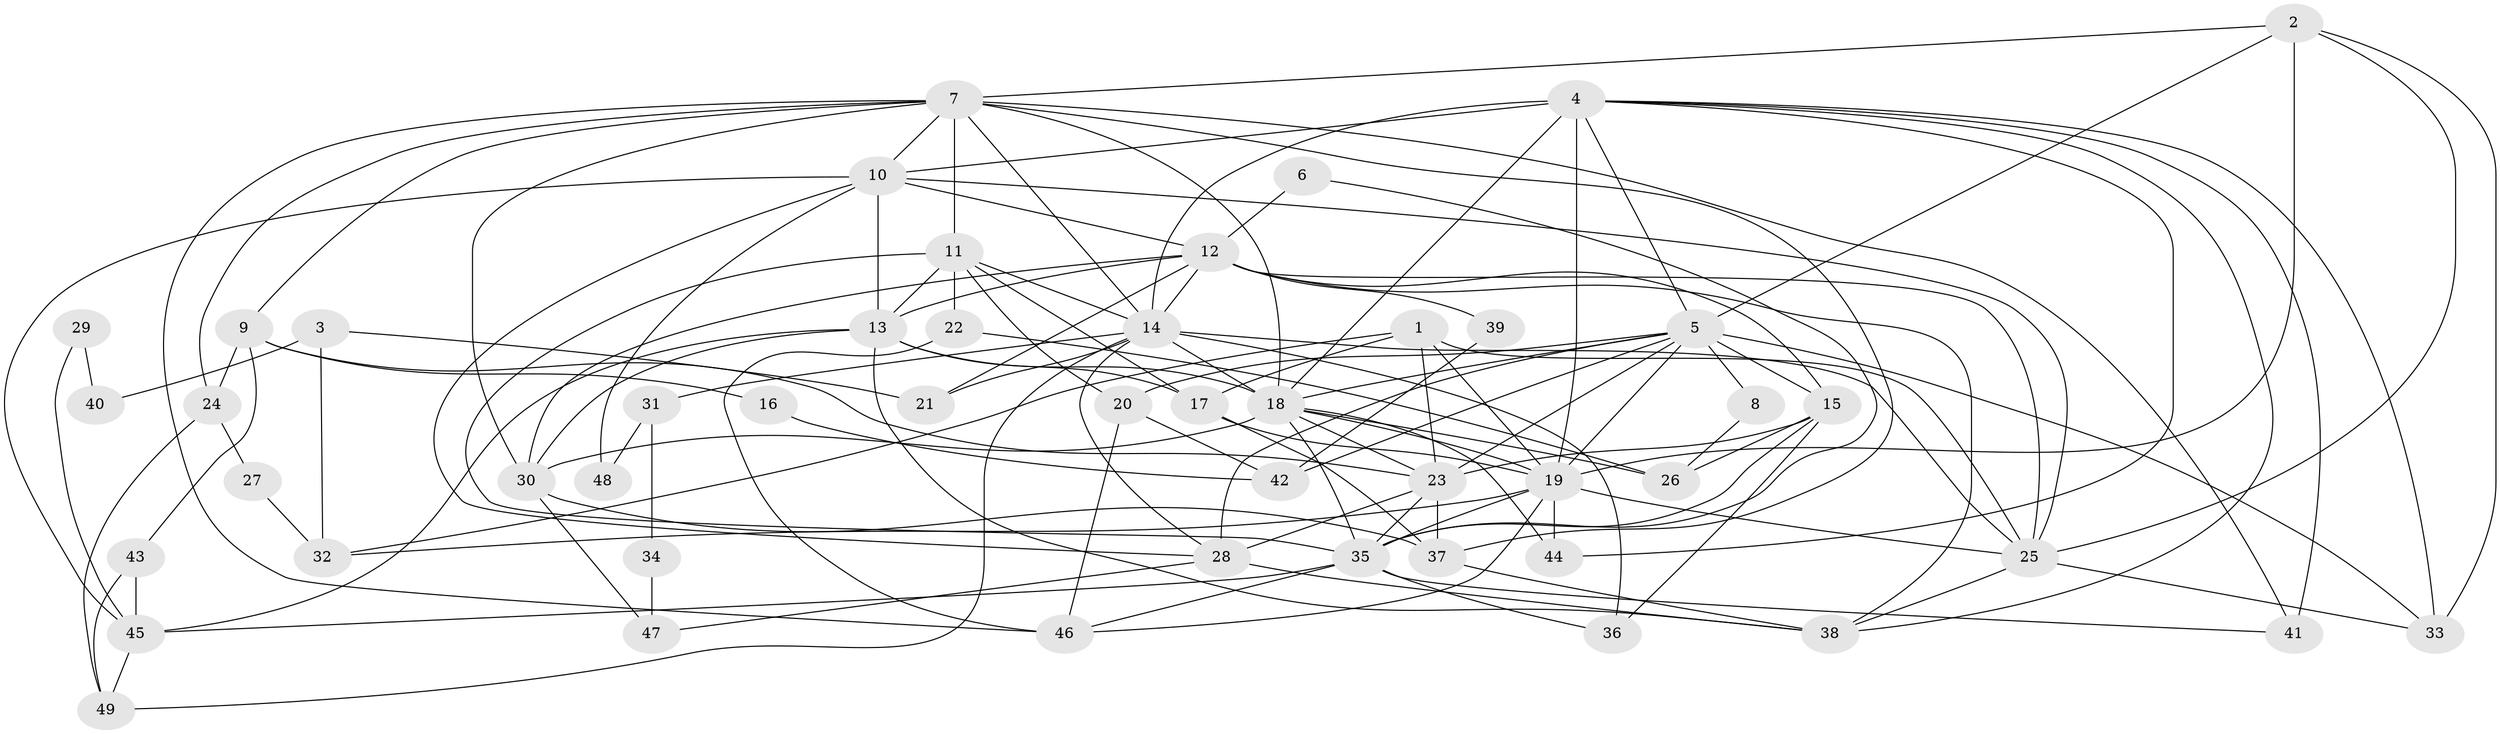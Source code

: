 // original degree distribution, {3: 0.2755102040816326, 4: 0.30612244897959184, 5: 0.14285714285714285, 9: 0.01020408163265306, 2: 0.1326530612244898, 6: 0.07142857142857142, 8: 0.02040816326530612, 7: 0.04081632653061224}
// Generated by graph-tools (version 1.1) at 2025/51/03/04/25 22:51:15]
// undirected, 49 vertices, 128 edges
graph export_dot {
  node [color=gray90,style=filled];
  1;
  2;
  3;
  4;
  5;
  6;
  7;
  8;
  9;
  10;
  11;
  12;
  13;
  14;
  15;
  16;
  17;
  18;
  19;
  20;
  21;
  22;
  23;
  24;
  25;
  26;
  27;
  28;
  29;
  30;
  31;
  32;
  33;
  34;
  35;
  36;
  37;
  38;
  39;
  40;
  41;
  42;
  43;
  44;
  45;
  46;
  47;
  48;
  49;
  1 -- 17 [weight=1.0];
  1 -- 19 [weight=1.0];
  1 -- 23 [weight=1.0];
  1 -- 25 [weight=1.0];
  1 -- 32 [weight=1.0];
  2 -- 5 [weight=1.0];
  2 -- 7 [weight=1.0];
  2 -- 19 [weight=1.0];
  2 -- 25 [weight=1.0];
  2 -- 33 [weight=1.0];
  3 -- 21 [weight=1.0];
  3 -- 32 [weight=1.0];
  3 -- 40 [weight=1.0];
  4 -- 5 [weight=1.0];
  4 -- 10 [weight=1.0];
  4 -- 14 [weight=2.0];
  4 -- 18 [weight=2.0];
  4 -- 19 [weight=4.0];
  4 -- 33 [weight=1.0];
  4 -- 38 [weight=1.0];
  4 -- 41 [weight=1.0];
  4 -- 44 [weight=1.0];
  5 -- 8 [weight=1.0];
  5 -- 15 [weight=3.0];
  5 -- 18 [weight=2.0];
  5 -- 19 [weight=1.0];
  5 -- 20 [weight=1.0];
  5 -- 23 [weight=1.0];
  5 -- 28 [weight=1.0];
  5 -- 33 [weight=1.0];
  5 -- 42 [weight=1.0];
  6 -- 12 [weight=1.0];
  6 -- 35 [weight=1.0];
  7 -- 9 [weight=1.0];
  7 -- 10 [weight=1.0];
  7 -- 11 [weight=1.0];
  7 -- 14 [weight=1.0];
  7 -- 18 [weight=1.0];
  7 -- 24 [weight=1.0];
  7 -- 30 [weight=1.0];
  7 -- 37 [weight=1.0];
  7 -- 41 [weight=1.0];
  7 -- 46 [weight=1.0];
  8 -- 26 [weight=1.0];
  9 -- 16 [weight=1.0];
  9 -- 23 [weight=1.0];
  9 -- 24 [weight=1.0];
  9 -- 43 [weight=1.0];
  10 -- 12 [weight=1.0];
  10 -- 13 [weight=1.0];
  10 -- 25 [weight=1.0];
  10 -- 28 [weight=1.0];
  10 -- 45 [weight=2.0];
  10 -- 48 [weight=1.0];
  11 -- 13 [weight=1.0];
  11 -- 14 [weight=1.0];
  11 -- 17 [weight=1.0];
  11 -- 20 [weight=1.0];
  11 -- 22 [weight=2.0];
  11 -- 35 [weight=1.0];
  12 -- 13 [weight=1.0];
  12 -- 14 [weight=1.0];
  12 -- 15 [weight=1.0];
  12 -- 21 [weight=1.0];
  12 -- 25 [weight=1.0];
  12 -- 30 [weight=1.0];
  12 -- 38 [weight=1.0];
  12 -- 39 [weight=1.0];
  13 -- 17 [weight=1.0];
  13 -- 18 [weight=2.0];
  13 -- 30 [weight=1.0];
  13 -- 38 [weight=1.0];
  13 -- 45 [weight=1.0];
  14 -- 18 [weight=1.0];
  14 -- 21 [weight=1.0];
  14 -- 25 [weight=1.0];
  14 -- 28 [weight=2.0];
  14 -- 31 [weight=1.0];
  14 -- 36 [weight=1.0];
  14 -- 49 [weight=1.0];
  15 -- 23 [weight=3.0];
  15 -- 26 [weight=1.0];
  15 -- 35 [weight=1.0];
  15 -- 36 [weight=1.0];
  16 -- 42 [weight=1.0];
  17 -- 19 [weight=1.0];
  17 -- 37 [weight=1.0];
  18 -- 19 [weight=1.0];
  18 -- 23 [weight=1.0];
  18 -- 26 [weight=1.0];
  18 -- 30 [weight=1.0];
  18 -- 35 [weight=2.0];
  18 -- 44 [weight=1.0];
  19 -- 25 [weight=1.0];
  19 -- 32 [weight=1.0];
  19 -- 35 [weight=1.0];
  19 -- 44 [weight=1.0];
  19 -- 46 [weight=1.0];
  20 -- 42 [weight=1.0];
  20 -- 46 [weight=1.0];
  22 -- 26 [weight=1.0];
  22 -- 46 [weight=1.0];
  23 -- 28 [weight=3.0];
  23 -- 35 [weight=1.0];
  23 -- 37 [weight=1.0];
  24 -- 27 [weight=1.0];
  24 -- 49 [weight=1.0];
  25 -- 33 [weight=1.0];
  25 -- 38 [weight=1.0];
  27 -- 32 [weight=1.0];
  28 -- 38 [weight=1.0];
  28 -- 47 [weight=1.0];
  29 -- 40 [weight=1.0];
  29 -- 45 [weight=1.0];
  30 -- 37 [weight=1.0];
  30 -- 47 [weight=1.0];
  31 -- 34 [weight=1.0];
  31 -- 48 [weight=1.0];
  34 -- 47 [weight=1.0];
  35 -- 36 [weight=1.0];
  35 -- 41 [weight=1.0];
  35 -- 45 [weight=1.0];
  35 -- 46 [weight=1.0];
  37 -- 38 [weight=1.0];
  39 -- 42 [weight=1.0];
  43 -- 45 [weight=1.0];
  43 -- 49 [weight=1.0];
  45 -- 49 [weight=1.0];
}
